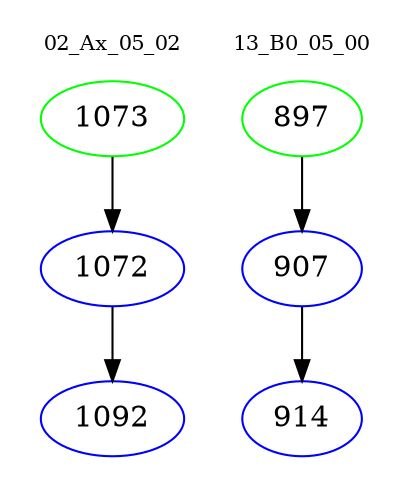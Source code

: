 digraph{
subgraph cluster_0 {
color = white
label = "02_Ax_05_02";
fontsize=10;
T0_1073 [label="1073", color="green"]
T0_1073 -> T0_1072 [color="black"]
T0_1072 [label="1072", color="blue"]
T0_1072 -> T0_1092 [color="black"]
T0_1092 [label="1092", color="blue"]
}
subgraph cluster_1 {
color = white
label = "13_B0_05_00";
fontsize=10;
T1_897 [label="897", color="green"]
T1_897 -> T1_907 [color="black"]
T1_907 [label="907", color="blue"]
T1_907 -> T1_914 [color="black"]
T1_914 [label="914", color="blue"]
}
}
